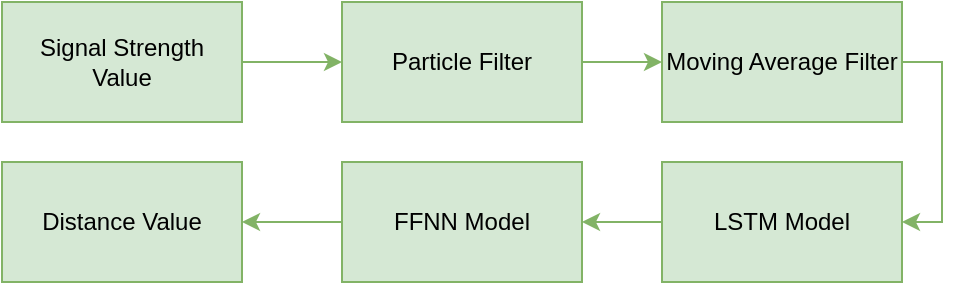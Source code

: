 <mxfile version="20.8.16" type="device"><diagram name="Sayfa -1" id="AgoT78MaMQH_XfZXQ_jS"><mxGraphModel dx="791" dy="532" grid="1" gridSize="10" guides="1" tooltips="1" connect="1" arrows="1" fold="1" page="1" pageScale="1" pageWidth="827" pageHeight="1169" math="0" shadow="0"><root><mxCell id="0"/><mxCell id="1" parent="0"/><mxCell id="d8I3EuBLQFeXyVzlpHHl-3" value="" style="edgeStyle=orthogonalEdgeStyle;rounded=0;orthogonalLoop=1;jettySize=auto;html=1;fillColor=#d5e8d4;strokeColor=#82b366;" parent="1" source="d8I3EuBLQFeXyVzlpHHl-1" target="d8I3EuBLQFeXyVzlpHHl-2" edge="1"><mxGeometry relative="1" as="geometry"/></mxCell><mxCell id="d8I3EuBLQFeXyVzlpHHl-1" value="Signal Strength&lt;br&gt;Value" style="rounded=0;whiteSpace=wrap;html=1;fillColor=#d5e8d4;strokeColor=#82b366;" parent="1" vertex="1"><mxGeometry x="140" y="390" width="120" height="60" as="geometry"/></mxCell><mxCell id="d8I3EuBLQFeXyVzlpHHl-5" value="" style="edgeStyle=orthogonalEdgeStyle;rounded=0;orthogonalLoop=1;jettySize=auto;html=1;fillColor=#d5e8d4;strokeColor=#82b366;" parent="1" source="d8I3EuBLQFeXyVzlpHHl-2" target="d8I3EuBLQFeXyVzlpHHl-4" edge="1"><mxGeometry relative="1" as="geometry"/></mxCell><mxCell id="d8I3EuBLQFeXyVzlpHHl-2" value="Particle Filter" style="whiteSpace=wrap;html=1;rounded=0;fillColor=#d5e8d4;strokeColor=#82b366;" parent="1" vertex="1"><mxGeometry x="310" y="390" width="120" height="60" as="geometry"/></mxCell><mxCell id="d8I3EuBLQFeXyVzlpHHl-4" value="Moving Average Filter" style="whiteSpace=wrap;html=1;rounded=0;fillColor=#d5e8d4;strokeColor=#82b366;direction=east;" parent="1" vertex="1"><mxGeometry x="470" y="390" width="120" height="60" as="geometry"/></mxCell><mxCell id="d8I3EuBLQFeXyVzlpHHl-10" value="" style="edgeStyle=orthogonalEdgeStyle;rounded=0;orthogonalLoop=1;jettySize=auto;html=1;fillColor=#d5e8d4;strokeColor=#82b366;entryX=1;entryY=0.5;entryDx=0;entryDy=0;exitX=1;exitY=0.5;exitDx=0;exitDy=0;" parent="1" source="d8I3EuBLQFeXyVzlpHHl-4" target="d8I3EuBLQFeXyVzlpHHl-9" edge="1"><mxGeometry relative="1" as="geometry"><mxPoint x="690.034" y="450.0" as="sourcePoint"/></mxGeometry></mxCell><mxCell id="d8I3EuBLQFeXyVzlpHHl-12" value="" style="edgeStyle=orthogonalEdgeStyle;rounded=0;orthogonalLoop=1;jettySize=auto;html=1;fillColor=#d5e8d4;strokeColor=#82b366;" parent="1" source="d8I3EuBLQFeXyVzlpHHl-9" target="d8I3EuBLQFeXyVzlpHHl-11" edge="1"><mxGeometry relative="1" as="geometry"><mxPoint x="460" y="520" as="sourcePoint"/></mxGeometry></mxCell><mxCell id="d8I3EuBLQFeXyVzlpHHl-9" value="LSTM Model" style="whiteSpace=wrap;html=1;rounded=0;fillColor=#d5e8d4;strokeColor=#82b366;" parent="1" vertex="1"><mxGeometry x="470" y="470" width="120" height="60" as="geometry"/></mxCell><mxCell id="d8I3EuBLQFeXyVzlpHHl-14" value="" style="edgeStyle=orthogonalEdgeStyle;rounded=0;orthogonalLoop=1;jettySize=auto;html=1;fillColor=#d5e8d4;strokeColor=#82b366;" parent="1" source="d8I3EuBLQFeXyVzlpHHl-11" target="d8I3EuBLQFeXyVzlpHHl-13" edge="1"><mxGeometry relative="1" as="geometry"/></mxCell><mxCell id="d8I3EuBLQFeXyVzlpHHl-11" value="FFNN Model" style="whiteSpace=wrap;html=1;rounded=0;fillColor=#d5e8d4;strokeColor=#82b366;" parent="1" vertex="1"><mxGeometry x="310" y="470" width="120" height="60" as="geometry"/></mxCell><mxCell id="d8I3EuBLQFeXyVzlpHHl-13" value="Distance Value" style="whiteSpace=wrap;html=1;rounded=0;fillColor=#d5e8d4;strokeColor=#82b366;" parent="1" vertex="1"><mxGeometry x="140" y="470" width="120" height="60" as="geometry"/></mxCell></root></mxGraphModel></diagram></mxfile>